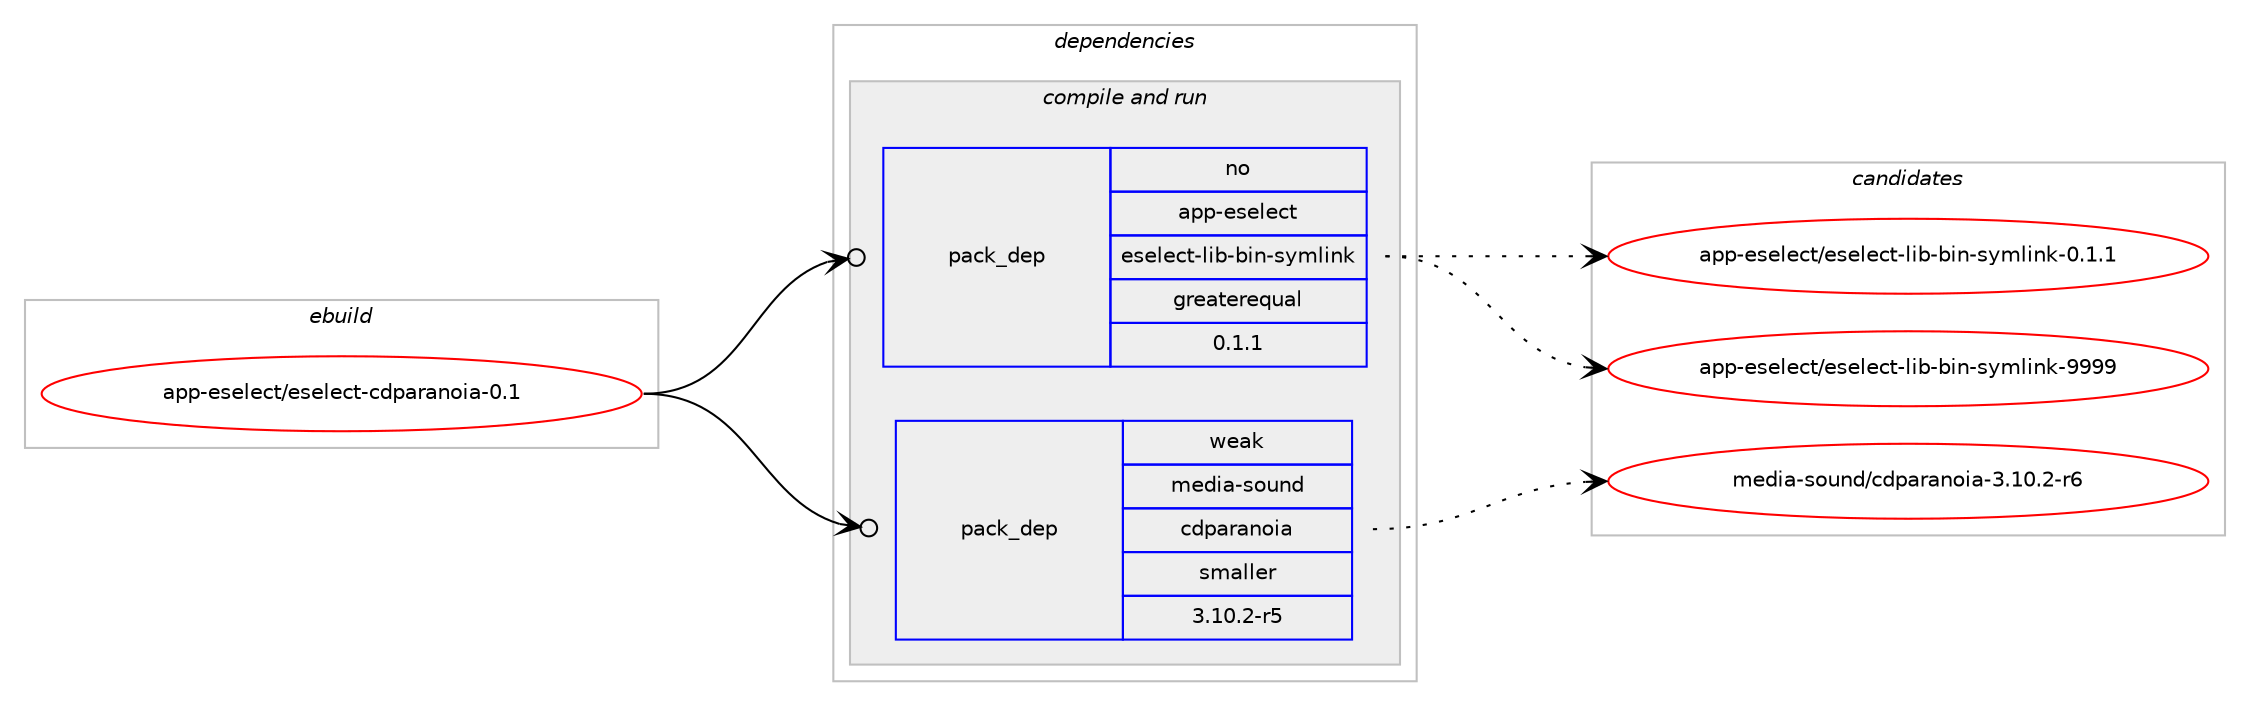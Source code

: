 digraph prolog {

# *************
# Graph options
# *************

newrank=true;
concentrate=true;
compound=true;
graph [rankdir=LR,fontname=Helvetica,fontsize=10,ranksep=1.5];#, ranksep=2.5, nodesep=0.2];
edge  [arrowhead=vee];
node  [fontname=Helvetica,fontsize=10];

# **********
# The ebuild
# **********

subgraph cluster_leftcol {
color=gray;
rank=same;
label=<<i>ebuild</i>>;
id [label="app-eselect/eselect-cdparanoia-0.1", color=red, width=4, href="../app-eselect/eselect-cdparanoia-0.1.svg"];
}

# ****************
# The dependencies
# ****************

subgraph cluster_midcol {
color=gray;
label=<<i>dependencies</i>>;
subgraph cluster_compile {
fillcolor="#eeeeee";
style=filled;
label=<<i>compile</i>>;
}
subgraph cluster_compileandrun {
fillcolor="#eeeeee";
style=filled;
label=<<i>compile and run</i>>;
subgraph pack921166 {
dependency1293549 [label=<<TABLE BORDER="0" CELLBORDER="1" CELLSPACING="0" CELLPADDING="4" WIDTH="220"><TR><TD ROWSPAN="6" CELLPADDING="30">pack_dep</TD></TR><TR><TD WIDTH="110">no</TD></TR><TR><TD>app-eselect</TD></TR><TR><TD>eselect-lib-bin-symlink</TD></TR><TR><TD>greaterequal</TD></TR><TR><TD>0.1.1</TD></TR></TABLE>>, shape=none, color=blue];
}
id:e -> dependency1293549:w [weight=20,style="solid",arrowhead="odotvee"];
subgraph pack921167 {
dependency1293550 [label=<<TABLE BORDER="0" CELLBORDER="1" CELLSPACING="0" CELLPADDING="4" WIDTH="220"><TR><TD ROWSPAN="6" CELLPADDING="30">pack_dep</TD></TR><TR><TD WIDTH="110">weak</TD></TR><TR><TD>media-sound</TD></TR><TR><TD>cdparanoia</TD></TR><TR><TD>smaller</TD></TR><TR><TD>3.10.2-r5</TD></TR></TABLE>>, shape=none, color=blue];
}
id:e -> dependency1293550:w [weight=20,style="solid",arrowhead="odotvee"];
}
subgraph cluster_run {
fillcolor="#eeeeee";
style=filled;
label=<<i>run</i>>;
}
}

# **************
# The candidates
# **************

subgraph cluster_choices {
rank=same;
color=gray;
label=<<i>candidates</i>>;

subgraph choice921166 {
color=black;
nodesep=1;
choice97112112451011151011081019911647101115101108101991164510810598459810511045115121109108105110107454846494649 [label="app-eselect/eselect-lib-bin-symlink-0.1.1", color=red, width=4,href="../app-eselect/eselect-lib-bin-symlink-0.1.1.svg"];
choice971121124510111510110810199116471011151011081019911645108105984598105110451151211091081051101074557575757 [label="app-eselect/eselect-lib-bin-symlink-9999", color=red, width=4,href="../app-eselect/eselect-lib-bin-symlink-9999.svg"];
dependency1293549:e -> choice97112112451011151011081019911647101115101108101991164510810598459810511045115121109108105110107454846494649:w [style=dotted,weight="100"];
dependency1293549:e -> choice971121124510111510110810199116471011151011081019911645108105984598105110451151211091081051101074557575757:w [style=dotted,weight="100"];
}
subgraph choice921167 {
color=black;
nodesep=1;
choice10910110010597451151111171101004799100112971149711011110597455146494846504511454 [label="media-sound/cdparanoia-3.10.2-r6", color=red, width=4,href="../media-sound/cdparanoia-3.10.2-r6.svg"];
dependency1293550:e -> choice10910110010597451151111171101004799100112971149711011110597455146494846504511454:w [style=dotted,weight="100"];
}
}

}
